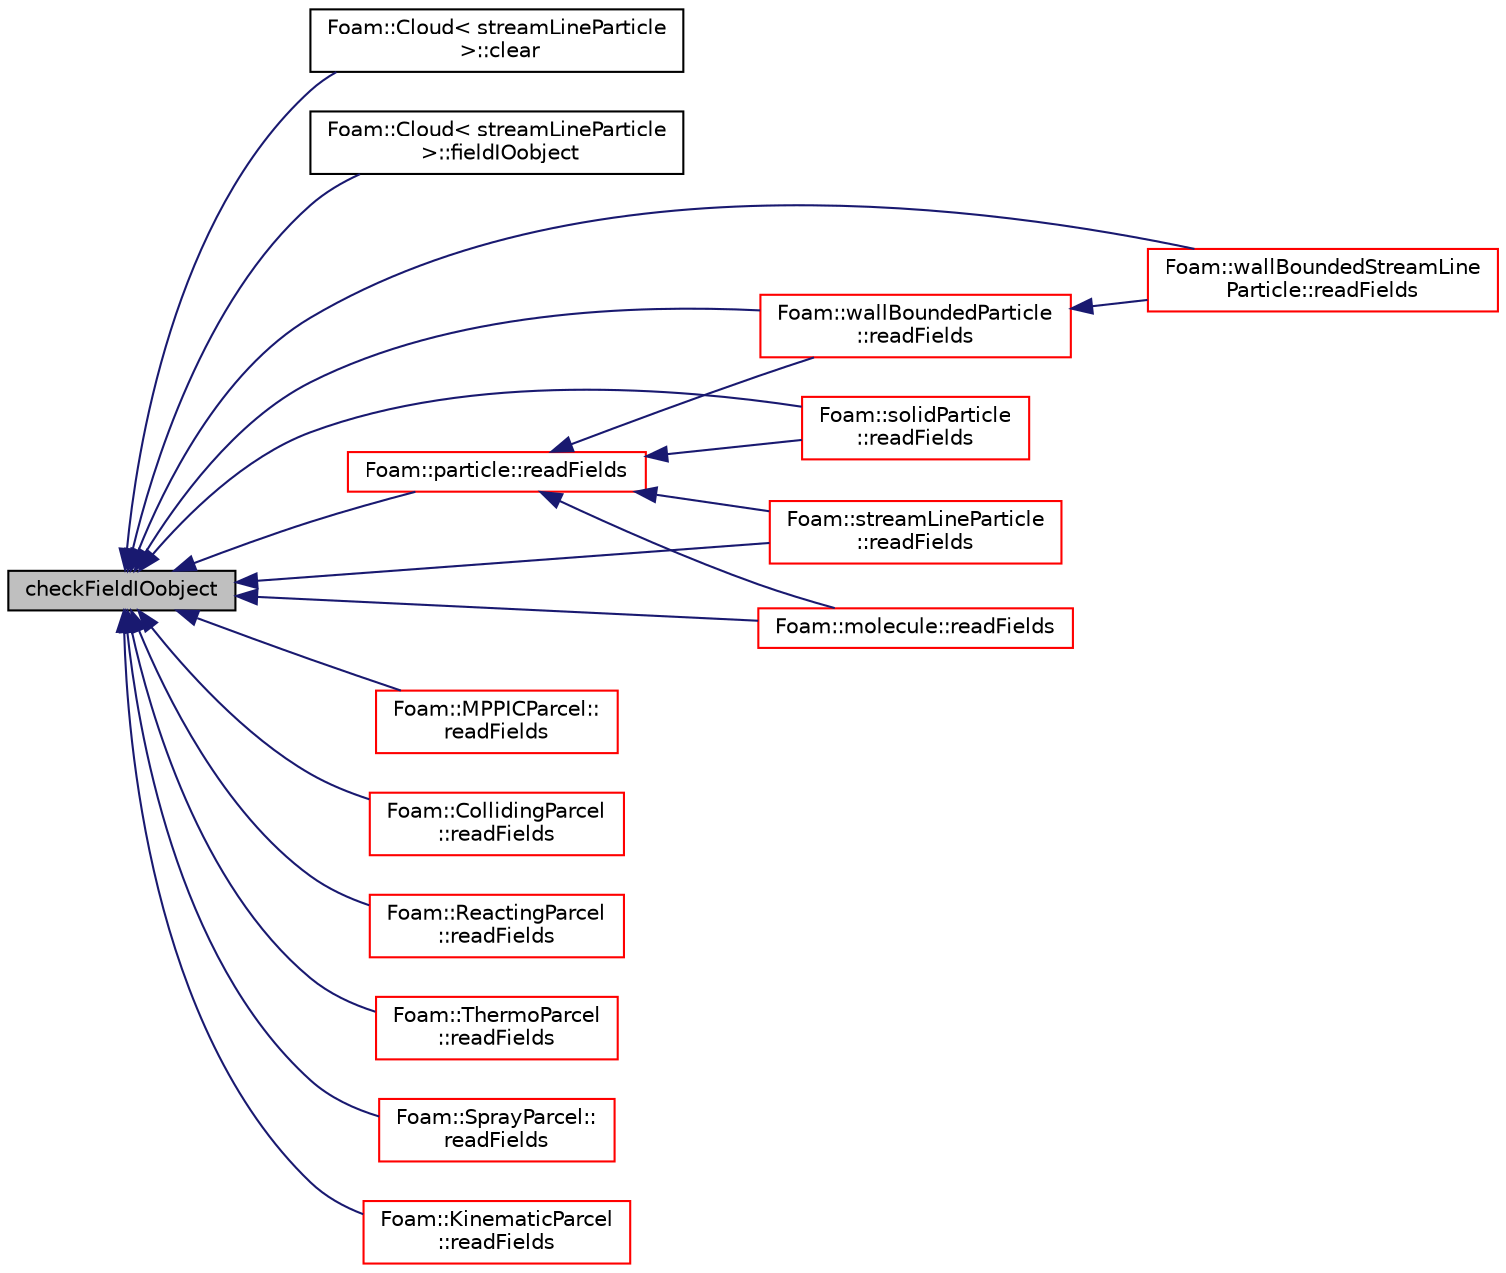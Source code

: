 digraph "checkFieldIOobject"
{
  bgcolor="transparent";
  edge [fontname="Helvetica",fontsize="10",labelfontname="Helvetica",labelfontsize="10"];
  node [fontname="Helvetica",fontsize="10",shape=record];
  rankdir="LR";
  Node195 [label="checkFieldIOobject",height=0.2,width=0.4,color="black", fillcolor="grey75", style="filled", fontcolor="black"];
  Node195 -> Node196 [dir="back",color="midnightblue",fontsize="10",style="solid",fontname="Helvetica"];
  Node196 [label="Foam::Cloud\< streamLineParticle\l \>::clear",height=0.2,width=0.4,color="black",URL="$a24697.html#ac8bb3912a3ce86b15842e79d0b421204"];
  Node195 -> Node197 [dir="back",color="midnightblue",fontsize="10",style="solid",fontname="Helvetica"];
  Node197 [label="Foam::Cloud\< streamLineParticle\l \>::fieldIOobject",height=0.2,width=0.4,color="black",URL="$a24697.html#a96931e0eb11f9d9cd97e964e030a2c34",tooltip="Helper to construct IOobject for field and current time. "];
  Node195 -> Node198 [dir="back",color="midnightblue",fontsize="10",style="solid",fontname="Helvetica"];
  Node198 [label="Foam::wallBoundedStreamLine\lParticle::readFields",height=0.2,width=0.4,color="red",URL="$a24321.html#ae1b5d2c10ca3d41e997a390d1dca1853",tooltip="Read. "];
  Node195 -> Node204 [dir="back",color="midnightblue",fontsize="10",style="solid",fontname="Helvetica"];
  Node204 [label="Foam::solidParticle\l::readFields",height=0.2,width=0.4,color="red",URL="$a25633.html#ac7cf0a4e59ebca835e0e428904eecb41"];
  Node195 -> Node206 [dir="back",color="midnightblue",fontsize="10",style="solid",fontname="Helvetica"];
  Node206 [label="Foam::MPPICParcel::\lreadFields",height=0.2,width=0.4,color="red",URL="$a25021.html#ae1118a08fed2fe58c47d9142f0f131af",tooltip="Read. "];
  Node195 -> Node208 [dir="back",color="midnightblue",fontsize="10",style="solid",fontname="Helvetica"];
  Node208 [label="Foam::CollidingParcel\l::readFields",height=0.2,width=0.4,color="red",URL="$a24981.html#ae1118a08fed2fe58c47d9142f0f131af",tooltip="Read. "];
  Node195 -> Node210 [dir="back",color="midnightblue",fontsize="10",style="solid",fontname="Helvetica"];
  Node210 [label="Foam::streamLineParticle\l::readFields",height=0.2,width=0.4,color="red",URL="$a24277.html#a6dcd4895ca674d477a9117e63ea82691",tooltip="Read. "];
  Node195 -> Node214 [dir="back",color="midnightblue",fontsize="10",style="solid",fontname="Helvetica"];
  Node214 [label="Foam::wallBoundedParticle\l::readFields",height=0.2,width=0.4,color="red",URL="$a24305.html#aeb3ed2213b2b23bf4544856579583441",tooltip="Read. "];
  Node214 -> Node198 [dir="back",color="midnightblue",fontsize="10",style="solid",fontname="Helvetica"];
  Node195 -> Node219 [dir="back",color="midnightblue",fontsize="10",style="solid",fontname="Helvetica"];
  Node219 [label="Foam::molecule::readFields",height=0.2,width=0.4,color="red",URL="$a25521.html#acb3924c097c11bf0acea90e570b814d0"];
  Node195 -> Node222 [dir="back",color="midnightblue",fontsize="10",style="solid",fontname="Helvetica"];
  Node222 [label="Foam::ReactingParcel\l::readFields",height=0.2,width=0.4,color="red",URL="$a25049.html#aef842d059922eaaa167c7b8c37378e17",tooltip="Read. "];
  Node195 -> Node225 [dir="back",color="midnightblue",fontsize="10",style="solid",fontname="Helvetica"];
  Node225 [label="Foam::ThermoParcel\l::readFields",height=0.2,width=0.4,color="red",URL="$a25065.html#ae1118a08fed2fe58c47d9142f0f131af",tooltip="Read. "];
  Node195 -> Node227 [dir="back",color="midnightblue",fontsize="10",style="solid",fontname="Helvetica"];
  Node227 [label="Foam::SprayParcel::\lreadFields",height=0.2,width=0.4,color="red",URL="$a25665.html#aef842d059922eaaa167c7b8c37378e17",tooltip="Read. "];
  Node195 -> Node230 [dir="back",color="midnightblue",fontsize="10",style="solid",fontname="Helvetica"];
  Node230 [label="Foam::particle::readFields",height=0.2,width=0.4,color="red",URL="$a24721.html#ae1118a08fed2fe58c47d9142f0f131af",tooltip="Read the fields associated with the owner cloud. "];
  Node230 -> Node210 [dir="back",color="midnightblue",fontsize="10",style="solid",fontname="Helvetica"];
  Node230 -> Node214 [dir="back",color="midnightblue",fontsize="10",style="solid",fontname="Helvetica"];
  Node230 -> Node219 [dir="back",color="midnightblue",fontsize="10",style="solid",fontname="Helvetica"];
  Node230 -> Node204 [dir="back",color="midnightblue",fontsize="10",style="solid",fontname="Helvetica"];
  Node195 -> Node239 [dir="back",color="midnightblue",fontsize="10",style="solid",fontname="Helvetica"];
  Node239 [label="Foam::KinematicParcel\l::readFields",height=0.2,width=0.4,color="red",URL="$a25005.html#ae1118a08fed2fe58c47d9142f0f131af",tooltip="Read. "];
}
